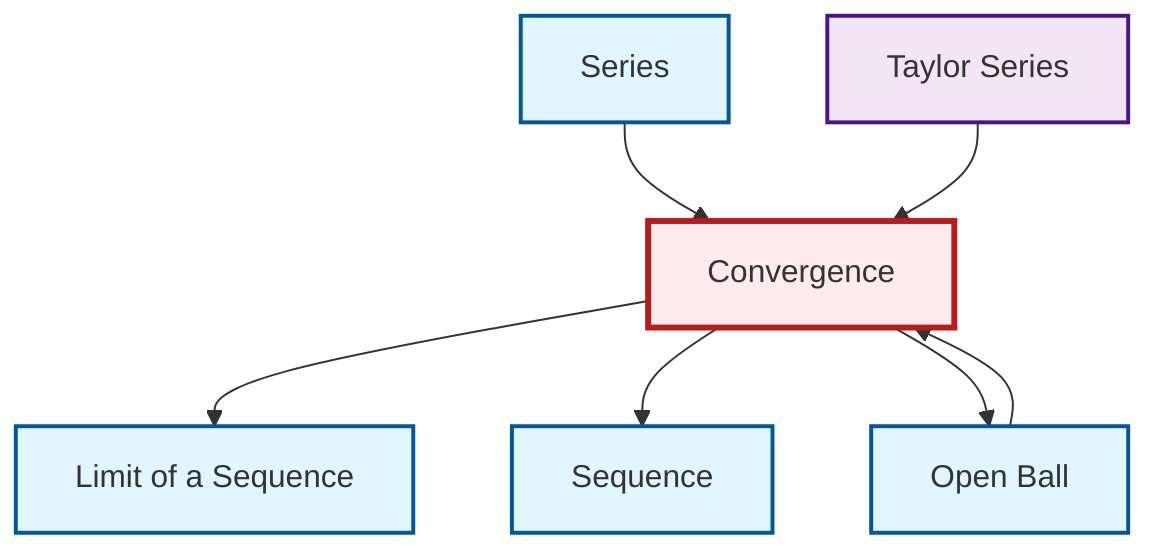 graph TD
    classDef definition fill:#e1f5fe,stroke:#01579b,stroke-width:2px
    classDef theorem fill:#f3e5f5,stroke:#4a148c,stroke-width:2px
    classDef axiom fill:#fff3e0,stroke:#e65100,stroke-width:2px
    classDef example fill:#e8f5e9,stroke:#1b5e20,stroke-width:2px
    classDef current fill:#ffebee,stroke:#b71c1c,stroke-width:3px
    thm-taylor-series["Taylor Series"]:::theorem
    def-convergence["Convergence"]:::definition
    def-sequence["Sequence"]:::definition
    def-open-ball["Open Ball"]:::definition
    def-series["Series"]:::definition
    def-limit["Limit of a Sequence"]:::definition
    def-series --> def-convergence
    def-open-ball --> def-convergence
    def-convergence --> def-limit
    def-convergence --> def-sequence
    thm-taylor-series --> def-convergence
    def-convergence --> def-open-ball
    class def-convergence current